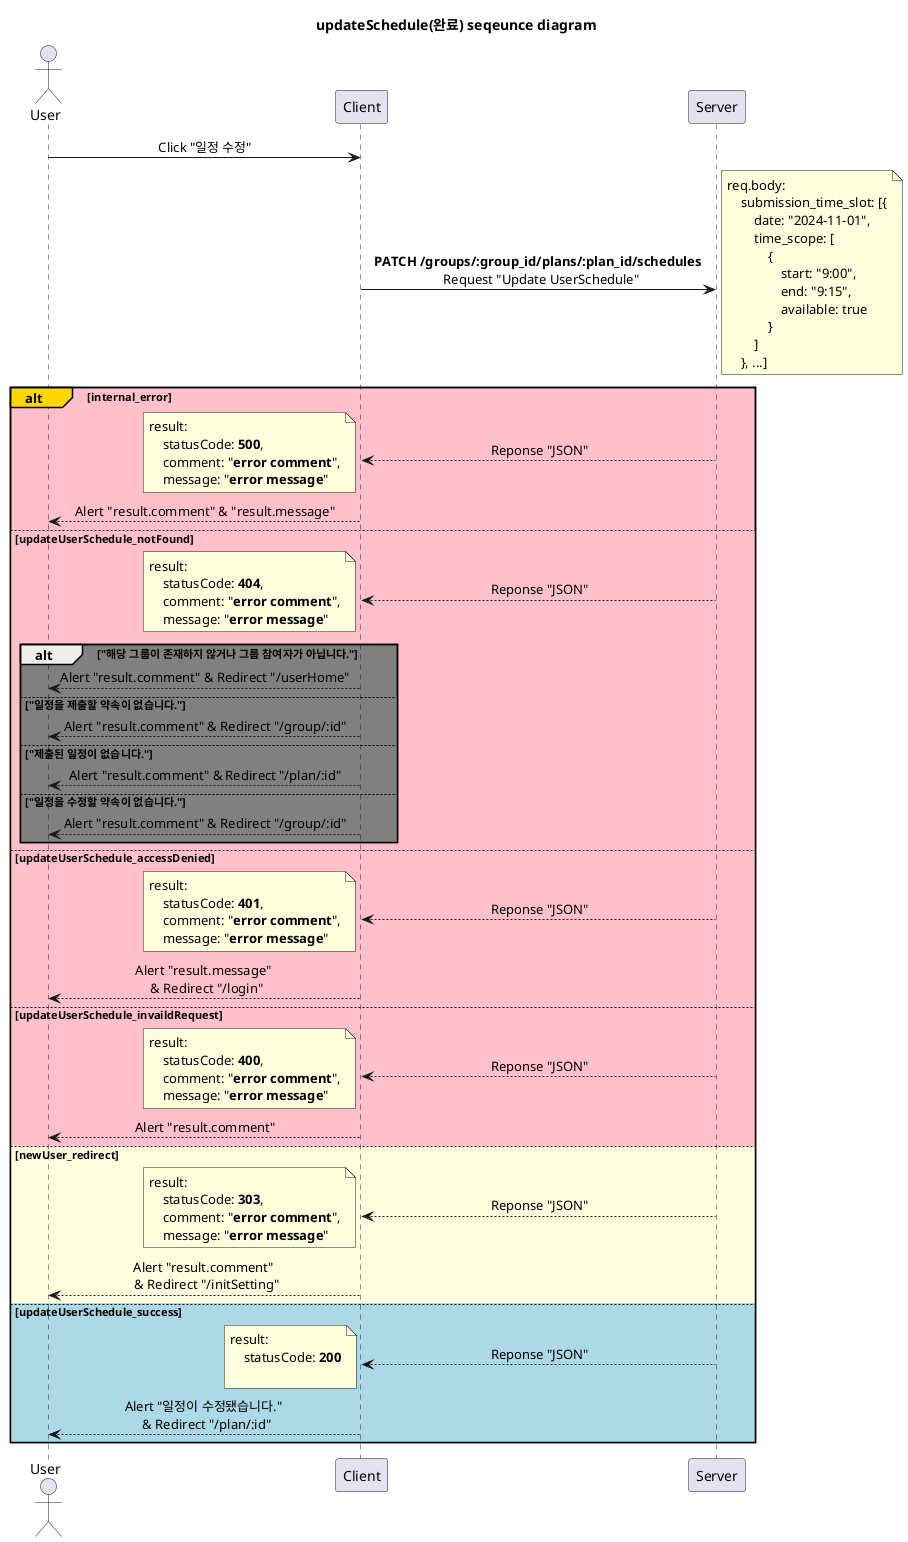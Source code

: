 @startuml updateSchedule(완료)
'http://localhost:3000/editSchedule

title updateSchedule(완료) seqeunce diagram

skinparam SequenceMessageAlignment center

participant Server order 30
participant Client order 20
actor User order 10

User -> Client: Click "일정 수정"

Client -> Server: **PATCH /groups/:group_id/plans/:plan_id/schedules** \n Request "Update UserSchedule"
note right
    req.body:
        submission_time_slot: [{
            date: "2024-11-01",
            time_scope: [
                {
                    start: "9:00",
                    end: "9:15",
                    available: true
                }
            ]
        }, ...]
end note

alt#Gold #Pink internal_error
    Client <-- Server: Reponse "JSON"
    note left
        result:
            statusCode: **500**,
            comment: "**error comment**",
            message: "**error message**"
    end note
    User <-- Client: Alert "result.comment" & "result.message"

else #Pink updateUserSchedule_notFound
    Client <-- Server: Reponse "JSON"
    note left
        result:
            statusCode: **404**,
            comment: "**error comment**",
            message: "**error message**"
    end note
    alt #Gray "해당 그룹이 존재하지 않거나 그룹 참여자가 아닙니다."
        User <-- Client: Alert "result.comment" & Redirect "/userHome"

    else #Gray "일정을 제출할 약속이 없습니다."
        User <-- Client: Alert "result.comment" & Redirect "/group/:id"

    else #Gray "제출된 일정이 없습니다."
        User <-- Client: Alert "result.comment" & Redirect "/plan/:id"

    else #Gray "일정을 수정할 약속이 없습니다."
        User <-- Client: Alert "result.comment" & Redirect "/group/:id"

    end

else #Pink updateUserSchedule_accessDenied
    Client <-- Server: Reponse "JSON"
    note left
        result:
            statusCode: **401**,
            comment: "**error comment**",
            message: "**error message**"
    end note
    User <-- Client: Alert "result.message" \n & Redirect "/login"

else #Pink updateUserSchedule_invaildRequest
    Client <-- Server: Reponse "JSON"
    note left
        result:
            statusCode: **400**,
            comment: "**error comment**",
            message: "**error message**"
    end note
    User <-- Client: Alert "result.comment"

else #LightYellow newUser_redirect
    Client <-- Server: Reponse "JSON"
    note left
        result:
            statusCode: **303**,
            comment: "**error comment**",
            message: "**error message**"
    end note
    User <-- Client: Alert "result.comment" \n & Redirect "/initSetting"

else #LightBlue updateUserSchedule_success
    Client <-- Server: Reponse "JSON"
    note left
        result:
            statusCode: **200**

    end note
    User <-- Client: Alert "일정이 수정됐습니다." \n & Redirect "/plan/:id"
end

@enduml